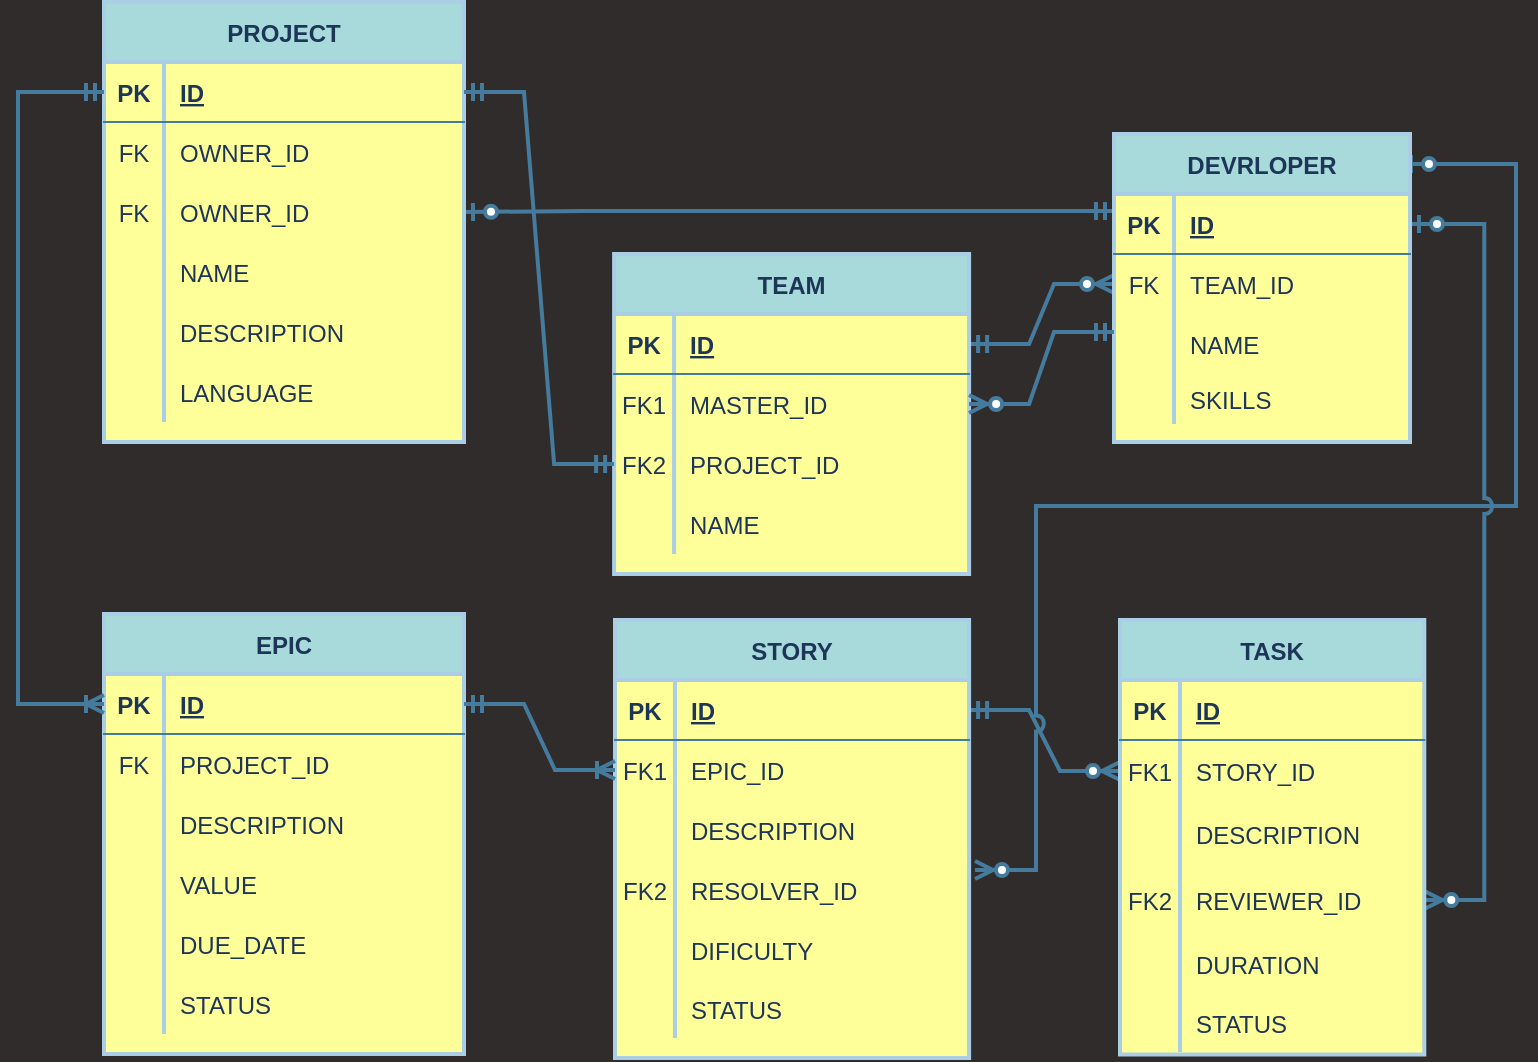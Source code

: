 <mxfile version="21.2.1" type="device">
  <diagram id="R2lEEEUBdFMjLlhIrx00" name="Page-1">
    <mxGraphModel dx="668" dy="515" grid="1" gridSize="10" guides="1" tooltips="1" connect="1" arrows="1" fold="1" page="1" pageScale="1" pageWidth="850" pageHeight="600" background="#302c2c" math="0" shadow="0" extFonts="Permanent Marker^https://fonts.googleapis.com/css?family=Permanent+Marker">
      <root>
        <object label="" TYPE="INT" id="0">
          <mxCell />
        </object>
        <mxCell id="1" parent="0" />
        <mxCell id="FQJ8MNaaskxs6qzRmeDJ-99" value="" style="edgeStyle=elbowEdgeStyle;fontSize=12;html=1;endArrow=ERzeroToOne;startArrow=ERmandOne;exitX=0;exitY=0.25;exitDx=0;exitDy=0;entryX=1;entryY=0.5;entryDx=0;entryDy=0;strokeWidth=2;strokeColor=#457B9D;labelBackgroundColor=#F1FAEE;fontColor=#1D3557;rounded=0;" parent="1" source="C-vyLk0tnHw3VtMMgP7b-2" target="FQJ8MNaaskxs6qzRmeDJ-5" edge="1">
          <mxGeometry width="100" height="100" relative="1" as="geometry">
            <mxPoint x="353" y="319" as="sourcePoint" />
            <mxPoint x="453" y="219" as="targetPoint" />
            <Array as="points">
              <mxPoint x="331" y="129" />
              <mxPoint x="332" y="137" />
              <mxPoint x="319" y="129" />
            </Array>
          </mxGeometry>
        </mxCell>
        <mxCell id="FQJ8MNaaskxs6qzRmeDJ-80" value="" style="edgeStyle=entityRelationEdgeStyle;fontSize=12;html=1;endArrow=ERzeroToMany;startArrow=ERmandOne;entryX=0;entryY=0.5;entryDx=0;entryDy=0;startFill=0;endFill=1;jumpStyle=arc;exitX=1;exitY=0.5;exitDx=0;exitDy=0;strokeWidth=2;strokeColor=#457B9D;labelBackgroundColor=#F1FAEE;fontColor=#1D3557;rounded=0;" parent="1" source="FQJ8MNaaskxs6qzRmeDJ-51" target="FQJ8MNaaskxs6qzRmeDJ-75" edge="1">
          <mxGeometry width="100" height="100" relative="1" as="geometry">
            <mxPoint x="563" y="453" as="sourcePoint" />
            <mxPoint x="471" y="419" as="targetPoint" />
          </mxGeometry>
        </mxCell>
        <mxCell id="FQJ8MNaaskxs6qzRmeDJ-96" value="" style="edgeStyle=orthogonalEdgeStyle;fontSize=12;html=1;endArrow=ERzeroToMany;startArrow=ERzeroToOne;entryX=1;entryY=0.5;entryDx=0;entryDy=0;exitX=1;exitY=0.5;exitDx=0;exitDy=0;jumpStyle=arc;jumpSize=6;startFill=1;strokeWidth=2;strokeColor=#457B9D;labelBackgroundColor=#F1FAEE;fontColor=#1D3557;rounded=0;" parent="1" edge="1">
          <mxGeometry width="100" height="100" relative="1" as="geometry">
            <mxPoint x="739" y="125" as="sourcePoint" />
            <mxPoint x="525.5" y="478" as="targetPoint" />
            <Array as="points">
              <mxPoint x="796" y="125" />
              <mxPoint x="796" y="296" />
              <mxPoint x="556" y="296" />
              <mxPoint x="556" y="478" />
            </Array>
          </mxGeometry>
        </mxCell>
        <mxCell id="C-vyLk0tnHw3VtMMgP7b-1" value="" style="edgeStyle=entityRelationEdgeStyle;endArrow=ERzeroToMany;startArrow=ERmandOne;endFill=1;startFill=0;strokeWidth=2;strokeColor=#457B9D;labelBackgroundColor=#F1FAEE;fontColor=#1D3557;rounded=0;" parent="1" source="C-vyLk0tnHw3VtMMgP7b-24" target="C-vyLk0tnHw3VtMMgP7b-6" edge="1">
          <mxGeometry width="100" height="100" relative="1" as="geometry">
            <mxPoint x="338" y="758" as="sourcePoint" />
            <mxPoint x="438" y="658" as="targetPoint" />
          </mxGeometry>
        </mxCell>
        <mxCell id="C-vyLk0tnHw3VtMMgP7b-12" value="" style="edgeStyle=entityRelationEdgeStyle;endArrow=ERzeroToMany;startArrow=ERzeroToOne;endFill=1;startFill=1;jumpStyle=arc;strokeWidth=2;strokeColor=#457B9D;labelBackgroundColor=#F1FAEE;fontColor=#1D3557;rounded=0;" parent="1" source="C-vyLk0tnHw3VtMMgP7b-3" target="FQJ8MNaaskxs6qzRmeDJ-24" edge="1">
          <mxGeometry width="100" height="100" relative="1" as="geometry">
            <mxPoint x="398" y="218" as="sourcePoint" />
            <mxPoint x="683.15" y="442" as="targetPoint" />
          </mxGeometry>
        </mxCell>
        <mxCell id="C-vyLk0tnHw3VtMMgP7b-2" value="DEVRLOPER" style="shape=table;startSize=30;container=1;collapsible=1;childLayout=tableLayout;fixedRows=1;rowLines=0;fontStyle=1;align=center;resizeLast=1;labelBackgroundColor=none;strokeWidth=2;rounded=0;fillColor=#A8DADC;strokeColor=#a9cee5;fontColor=#1D3557;fillStyle=solid;swimlaneFillColor=#FFFF99;" parent="1" vertex="1">
          <mxGeometry x="595" y="110" width="148" height="154" as="geometry" />
        </mxCell>
        <mxCell id="C-vyLk0tnHw3VtMMgP7b-3" value="" style="shape=partialRectangle;collapsible=0;dropTarget=0;pointerEvents=0;fillColor=none;points=[[0,0.5],[1,0.5]];portConstraint=eastwest;top=0;left=0;right=0;bottom=1;strokeColor=#457B9D;fontColor=#1D3557;rounded=0;" parent="C-vyLk0tnHw3VtMMgP7b-2" vertex="1">
          <mxGeometry y="30" width="148" height="30" as="geometry" />
        </mxCell>
        <mxCell id="C-vyLk0tnHw3VtMMgP7b-4" value="PK" style="shape=partialRectangle;overflow=hidden;connectable=0;fillColor=none;top=0;left=0;bottom=0;right=0;fontStyle=1;strokeColor=#457B9D;fontColor=#1D3557;rounded=0;" parent="C-vyLk0tnHw3VtMMgP7b-3" vertex="1">
          <mxGeometry width="30" height="30" as="geometry">
            <mxRectangle width="30" height="30" as="alternateBounds" />
          </mxGeometry>
        </mxCell>
        <mxCell id="C-vyLk0tnHw3VtMMgP7b-5" value="ID" style="shape=partialRectangle;overflow=hidden;connectable=0;fillColor=none;top=0;left=0;bottom=0;right=0;align=left;spacingLeft=6;fontStyle=5;strokeColor=#457B9D;fontColor=#1D3557;rounded=0;" parent="C-vyLk0tnHw3VtMMgP7b-3" vertex="1">
          <mxGeometry x="30" width="118" height="30" as="geometry">
            <mxRectangle width="118" height="30" as="alternateBounds" />
          </mxGeometry>
        </mxCell>
        <mxCell id="C-vyLk0tnHw3VtMMgP7b-6" value="" style="shape=partialRectangle;collapsible=0;dropTarget=0;pointerEvents=0;fillColor=none;points=[[0,0.5],[1,0.5]];portConstraint=eastwest;top=0;left=0;right=0;bottom=0;strokeColor=#457B9D;fontColor=#1D3557;rounded=0;" parent="C-vyLk0tnHw3VtMMgP7b-2" vertex="1">
          <mxGeometry y="60" width="148" height="30" as="geometry" />
        </mxCell>
        <mxCell id="C-vyLk0tnHw3VtMMgP7b-7" value="FK" style="shape=partialRectangle;overflow=hidden;connectable=0;fillColor=none;top=0;left=0;bottom=0;right=0;strokeColor=#457B9D;fontColor=#1D3557;rounded=0;" parent="C-vyLk0tnHw3VtMMgP7b-6" vertex="1">
          <mxGeometry width="30" height="30" as="geometry">
            <mxRectangle width="30" height="30" as="alternateBounds" />
          </mxGeometry>
        </mxCell>
        <mxCell id="C-vyLk0tnHw3VtMMgP7b-8" value="TEAM_ID" style="shape=partialRectangle;overflow=hidden;connectable=0;fillColor=none;top=0;left=0;bottom=0;right=0;align=left;spacingLeft=6;strokeColor=#457B9D;fontColor=#1D3557;rounded=0;" parent="C-vyLk0tnHw3VtMMgP7b-6" vertex="1">
          <mxGeometry x="30" width="118" height="30" as="geometry">
            <mxRectangle width="118" height="30" as="alternateBounds" />
          </mxGeometry>
        </mxCell>
        <mxCell id="C-vyLk0tnHw3VtMMgP7b-9" value="" style="shape=partialRectangle;collapsible=0;dropTarget=0;pointerEvents=0;fillColor=none;points=[[0,0.5],[1,0.5]];portConstraint=eastwest;top=0;left=0;right=0;bottom=0;strokeColor=#457B9D;fontColor=#1D3557;rounded=0;" parent="C-vyLk0tnHw3VtMMgP7b-2" vertex="1">
          <mxGeometry y="90" width="148" height="30" as="geometry" />
        </mxCell>
        <mxCell id="C-vyLk0tnHw3VtMMgP7b-10" value="" style="shape=partialRectangle;overflow=hidden;connectable=0;fillColor=none;top=0;left=0;bottom=0;right=0;strokeColor=#457B9D;fontColor=#1D3557;rounded=0;" parent="C-vyLk0tnHw3VtMMgP7b-9" vertex="1">
          <mxGeometry width="30" height="30" as="geometry">
            <mxRectangle width="30" height="30" as="alternateBounds" />
          </mxGeometry>
        </mxCell>
        <mxCell id="C-vyLk0tnHw3VtMMgP7b-11" value="NAME" style="shape=partialRectangle;overflow=hidden;connectable=0;fillColor=none;top=0;left=0;bottom=0;right=0;align=left;spacingLeft=6;strokeColor=#457B9D;fontColor=#1D3557;rounded=0;" parent="C-vyLk0tnHw3VtMMgP7b-9" vertex="1">
          <mxGeometry x="30" width="118" height="30" as="geometry">
            <mxRectangle width="118" height="30" as="alternateBounds" />
          </mxGeometry>
        </mxCell>
        <mxCell id="FQJ8MNaaskxs6qzRmeDJ-17" value="" style="shape=partialRectangle;collapsible=0;dropTarget=0;pointerEvents=0;fillColor=none;points=[[0,0.5],[1,0.5]];portConstraint=eastwest;top=0;left=0;right=0;bottom=0;strokeColor=#457B9D;fontColor=#1D3557;rounded=0;" parent="C-vyLk0tnHw3VtMMgP7b-2" vertex="1">
          <mxGeometry y="120" width="148" height="25" as="geometry" />
        </mxCell>
        <mxCell id="FQJ8MNaaskxs6qzRmeDJ-18" value="" style="shape=partialRectangle;overflow=hidden;connectable=0;fillColor=none;top=0;left=0;bottom=0;right=0;strokeColor=#457B9D;fontColor=#1D3557;rounded=0;" parent="FQJ8MNaaskxs6qzRmeDJ-17" vertex="1">
          <mxGeometry width="30" height="25" as="geometry">
            <mxRectangle width="30" height="25" as="alternateBounds" />
          </mxGeometry>
        </mxCell>
        <mxCell id="FQJ8MNaaskxs6qzRmeDJ-19" value="SKILLS" style="shape=partialRectangle;overflow=hidden;connectable=0;fillColor=none;top=0;left=0;bottom=0;right=0;align=left;spacingLeft=6;strokeColor=#457B9D;fontColor=#1D3557;rounded=0;" parent="FQJ8MNaaskxs6qzRmeDJ-17" vertex="1">
          <mxGeometry x="30" width="118" height="25" as="geometry">
            <mxRectangle width="118" height="25" as="alternateBounds" />
          </mxGeometry>
        </mxCell>
        <mxCell id="C-vyLk0tnHw3VtMMgP7b-13" value="TASK" style="shape=table;startSize=30;container=1;collapsible=1;childLayout=tableLayout;fixedRows=1;rowLines=0;fontStyle=1;align=center;resizeLast=1;strokeWidth=2;fillColor=#A8DADC;strokeColor=#a9cee5;fontColor=#1D3557;rounded=0;fillStyle=solid;swimlaneFillColor=#FFFF99;" parent="1" vertex="1">
          <mxGeometry x="598" y="353" width="152.15" height="217.3" as="geometry">
            <mxRectangle x="470" y="300" width="60" height="20" as="alternateBounds" />
          </mxGeometry>
        </mxCell>
        <mxCell id="C-vyLk0tnHw3VtMMgP7b-14" value="" style="shape=partialRectangle;collapsible=0;dropTarget=0;pointerEvents=0;fillColor=none;points=[[0,0.5],[1,0.5]];portConstraint=eastwest;top=0;left=0;right=0;bottom=1;strokeColor=#457B9D;fontColor=#1D3557;rounded=0;" parent="C-vyLk0tnHw3VtMMgP7b-13" vertex="1">
          <mxGeometry y="30" width="152.15" height="30" as="geometry" />
        </mxCell>
        <mxCell id="C-vyLk0tnHw3VtMMgP7b-15" value="PK" style="shape=partialRectangle;overflow=hidden;connectable=0;fillColor=none;top=0;left=0;bottom=0;right=0;fontStyle=1;strokeColor=#457B9D;fontColor=#1D3557;rounded=0;" parent="C-vyLk0tnHw3VtMMgP7b-14" vertex="1">
          <mxGeometry width="30" height="30" as="geometry">
            <mxRectangle width="30" height="30" as="alternateBounds" />
          </mxGeometry>
        </mxCell>
        <mxCell id="C-vyLk0tnHw3VtMMgP7b-16" value="ID" style="shape=partialRectangle;overflow=hidden;connectable=0;fillColor=none;top=0;left=0;bottom=0;right=0;align=left;spacingLeft=6;fontStyle=5;strokeColor=#457B9D;fontColor=#1D3557;rounded=0;" parent="C-vyLk0tnHw3VtMMgP7b-14" vertex="1">
          <mxGeometry x="30" width="122.15" height="30" as="geometry">
            <mxRectangle width="122.15" height="30" as="alternateBounds" />
          </mxGeometry>
        </mxCell>
        <mxCell id="FQJ8MNaaskxs6qzRmeDJ-75" value="" style="shape=partialRectangle;collapsible=0;dropTarget=0;pointerEvents=0;fillColor=none;points=[[0,0.5],[1,0.5]];portConstraint=eastwest;top=0;left=0;right=0;bottom=0;strokeColor=#457B9D;fontColor=#1D3557;rounded=0;" parent="C-vyLk0tnHw3VtMMgP7b-13" vertex="1">
          <mxGeometry y="60" width="152.15" height="31" as="geometry" />
        </mxCell>
        <mxCell id="FQJ8MNaaskxs6qzRmeDJ-76" value="FK1" style="shape=partialRectangle;overflow=hidden;connectable=0;fillColor=none;top=0;left=0;bottom=0;right=0;strokeColor=#457B9D;fontColor=#1D3557;rounded=0;" parent="FQJ8MNaaskxs6qzRmeDJ-75" vertex="1">
          <mxGeometry width="30" height="31" as="geometry">
            <mxRectangle width="30" height="31" as="alternateBounds" />
          </mxGeometry>
        </mxCell>
        <mxCell id="FQJ8MNaaskxs6qzRmeDJ-77" value="STORY_ID" style="shape=partialRectangle;overflow=hidden;connectable=0;fillColor=none;top=0;left=0;bottom=0;right=0;align=left;spacingLeft=6;strokeColor=#457B9D;fontColor=#1D3557;rounded=0;" parent="FQJ8MNaaskxs6qzRmeDJ-75" vertex="1">
          <mxGeometry x="30" width="122.15" height="31" as="geometry">
            <mxRectangle width="122.15" height="31" as="alternateBounds" />
          </mxGeometry>
        </mxCell>
        <mxCell id="C-vyLk0tnHw3VtMMgP7b-20" value="" style="shape=partialRectangle;collapsible=0;dropTarget=0;pointerEvents=0;fillColor=none;points=[[0,0.5],[1,0.5]];portConstraint=eastwest;top=0;left=0;right=0;bottom=0;strokeColor=#457B9D;fontColor=#1D3557;rounded=0;" parent="C-vyLk0tnHw3VtMMgP7b-13" vertex="1">
          <mxGeometry y="91" width="152.15" height="32" as="geometry" />
        </mxCell>
        <mxCell id="C-vyLk0tnHw3VtMMgP7b-21" value="" style="shape=partialRectangle;overflow=hidden;connectable=0;fillColor=none;top=0;left=0;bottom=0;right=0;strokeColor=#457B9D;fontColor=#1D3557;rounded=0;" parent="C-vyLk0tnHw3VtMMgP7b-20" vertex="1">
          <mxGeometry width="30" height="32" as="geometry">
            <mxRectangle width="30" height="32" as="alternateBounds" />
          </mxGeometry>
        </mxCell>
        <mxCell id="C-vyLk0tnHw3VtMMgP7b-22" value="DESCRIPTION" style="shape=partialRectangle;overflow=hidden;connectable=0;fillColor=none;top=0;left=0;bottom=0;right=0;align=left;spacingLeft=6;strokeColor=#457B9D;fontColor=#1D3557;rounded=0;" parent="C-vyLk0tnHw3VtMMgP7b-20" vertex="1">
          <mxGeometry x="30" width="122.15" height="32" as="geometry">
            <mxRectangle width="122.15" height="32" as="alternateBounds" />
          </mxGeometry>
        </mxCell>
        <mxCell id="FQJ8MNaaskxs6qzRmeDJ-24" value="" style="shape=partialRectangle;collapsible=0;dropTarget=0;pointerEvents=0;fillColor=none;points=[[0,0.5],[1,0.5]];portConstraint=eastwest;top=0;left=0;right=0;bottom=0;strokeColor=#457B9D;fontColor=#1D3557;rounded=0;" parent="C-vyLk0tnHw3VtMMgP7b-13" vertex="1">
          <mxGeometry y="123" width="152.15" height="34" as="geometry" />
        </mxCell>
        <mxCell id="FQJ8MNaaskxs6qzRmeDJ-25" value="FK2" style="shape=partialRectangle;overflow=hidden;connectable=0;fillColor=none;top=0;left=0;bottom=0;right=0;strokeColor=#457B9D;fontColor=#1D3557;rounded=0;" parent="FQJ8MNaaskxs6qzRmeDJ-24" vertex="1">
          <mxGeometry width="30" height="34" as="geometry">
            <mxRectangle width="30" height="34" as="alternateBounds" />
          </mxGeometry>
        </mxCell>
        <mxCell id="FQJ8MNaaskxs6qzRmeDJ-26" value="REVIEWER_ID" style="shape=partialRectangle;overflow=hidden;connectable=0;fillColor=none;top=0;left=0;bottom=0;right=0;align=left;spacingLeft=6;strokeColor=#457B9D;fontColor=#1D3557;rounded=0;" parent="FQJ8MNaaskxs6qzRmeDJ-24" vertex="1">
          <mxGeometry x="30" width="122.15" height="34" as="geometry">
            <mxRectangle width="122.15" height="34" as="alternateBounds" />
          </mxGeometry>
        </mxCell>
        <mxCell id="FQJ8MNaaskxs6qzRmeDJ-27" value="" style="shape=partialRectangle;collapsible=0;dropTarget=0;pointerEvents=0;fillColor=none;points=[[0,0.5],[1,0.5]];portConstraint=eastwest;top=0;left=0;right=0;bottom=0;strokeColor=#457B9D;fontColor=#1D3557;rounded=0;" parent="C-vyLk0tnHw3VtMMgP7b-13" vertex="1">
          <mxGeometry y="157" width="152.15" height="30" as="geometry" />
        </mxCell>
        <mxCell id="FQJ8MNaaskxs6qzRmeDJ-28" value="" style="shape=partialRectangle;overflow=hidden;connectable=0;fillColor=none;top=0;left=0;bottom=0;right=0;strokeColor=#457B9D;fontColor=#1D3557;rounded=0;" parent="FQJ8MNaaskxs6qzRmeDJ-27" vertex="1">
          <mxGeometry width="30" height="30" as="geometry">
            <mxRectangle width="30" height="30" as="alternateBounds" />
          </mxGeometry>
        </mxCell>
        <mxCell id="FQJ8MNaaskxs6qzRmeDJ-29" value="DURATION" style="shape=partialRectangle;overflow=hidden;connectable=0;fillColor=none;top=0;left=0;bottom=0;right=0;align=left;spacingLeft=6;strokeColor=#457B9D;fontColor=#1D3557;rounded=0;" parent="FQJ8MNaaskxs6qzRmeDJ-27" vertex="1">
          <mxGeometry x="30" width="122.15" height="30" as="geometry">
            <mxRectangle width="122.15" height="30" as="alternateBounds" />
          </mxGeometry>
        </mxCell>
        <mxCell id="FQJ8MNaaskxs6qzRmeDJ-30" value="" style="shape=partialRectangle;collapsible=0;dropTarget=0;pointerEvents=0;fillColor=none;points=[[0,0.5],[1,0.5]];portConstraint=eastwest;top=0;left=0;right=0;bottom=0;strokeColor=#457B9D;fontColor=#1D3557;rounded=0;" parent="C-vyLk0tnHw3VtMMgP7b-13" vertex="1">
          <mxGeometry y="187" width="152.15" height="29" as="geometry" />
        </mxCell>
        <mxCell id="FQJ8MNaaskxs6qzRmeDJ-31" value="" style="shape=partialRectangle;overflow=hidden;connectable=0;fillColor=none;top=0;left=0;bottom=0;right=0;strokeColor=#457B9D;fontColor=#1D3557;rounded=0;" parent="FQJ8MNaaskxs6qzRmeDJ-30" vertex="1">
          <mxGeometry width="30" height="29" as="geometry">
            <mxRectangle width="30" height="29" as="alternateBounds" />
          </mxGeometry>
        </mxCell>
        <mxCell id="FQJ8MNaaskxs6qzRmeDJ-32" value="STATUS" style="shape=partialRectangle;overflow=hidden;connectable=0;fillColor=none;top=0;left=0;bottom=0;right=0;align=left;spacingLeft=6;strokeColor=#457B9D;fontColor=#1D3557;rounded=0;" parent="FQJ8MNaaskxs6qzRmeDJ-30" vertex="1">
          <mxGeometry x="30" width="122.15" height="29" as="geometry">
            <mxRectangle width="122.15" height="29" as="alternateBounds" />
          </mxGeometry>
        </mxCell>
        <mxCell id="C-vyLk0tnHw3VtMMgP7b-23" value="TEAM" style="shape=table;startSize=30;container=1;collapsible=1;childLayout=tableLayout;fixedRows=1;rowLines=0;fontStyle=1;align=center;resizeLast=1;strokeWidth=2;fillColor=#A8DADC;strokeColor=#a9cee5;fontColor=#1D3557;rounded=0;fillStyle=solid;swimlaneFillColor=#FFFF99;" parent="1" vertex="1">
          <mxGeometry x="345.05" y="170" width="177.5" height="160" as="geometry" />
        </mxCell>
        <mxCell id="C-vyLk0tnHw3VtMMgP7b-24" value="" style="shape=partialRectangle;collapsible=0;dropTarget=0;pointerEvents=0;fillColor=none;points=[[0,0.5],[1,0.5]];portConstraint=eastwest;top=0;left=0;right=0;bottom=1;strokeColor=#457B9D;fontColor=#1D3557;rounded=0;" parent="C-vyLk0tnHw3VtMMgP7b-23" vertex="1">
          <mxGeometry y="30" width="177.5" height="30" as="geometry" />
        </mxCell>
        <mxCell id="C-vyLk0tnHw3VtMMgP7b-25" value="PK" style="shape=partialRectangle;overflow=hidden;connectable=0;fillColor=none;top=0;left=0;bottom=0;right=0;fontStyle=1;strokeColor=#457B9D;fontColor=#1D3557;rounded=0;" parent="C-vyLk0tnHw3VtMMgP7b-24" vertex="1">
          <mxGeometry width="30" height="30" as="geometry">
            <mxRectangle width="30" height="30" as="alternateBounds" />
          </mxGeometry>
        </mxCell>
        <mxCell id="C-vyLk0tnHw3VtMMgP7b-26" value="ID" style="shape=partialRectangle;overflow=hidden;connectable=0;fillColor=none;top=0;left=0;bottom=0;right=0;align=left;spacingLeft=6;fontStyle=5;strokeColor=#457B9D;fontColor=#1D3557;rounded=0;" parent="C-vyLk0tnHw3VtMMgP7b-24" vertex="1">
          <mxGeometry x="30" width="147.5" height="30" as="geometry">
            <mxRectangle width="147.5" height="30" as="alternateBounds" />
          </mxGeometry>
        </mxCell>
        <mxCell id="C-vyLk0tnHw3VtMMgP7b-27" value="" style="shape=partialRectangle;collapsible=0;dropTarget=0;pointerEvents=0;fillColor=none;points=[[0,0.5],[1,0.5]];portConstraint=eastwest;top=0;left=0;right=0;bottom=0;strokeColor=#457B9D;fontColor=#1D3557;rounded=0;" parent="C-vyLk0tnHw3VtMMgP7b-23" vertex="1">
          <mxGeometry y="60" width="177.5" height="30" as="geometry" />
        </mxCell>
        <mxCell id="C-vyLk0tnHw3VtMMgP7b-28" value="FK1" style="shape=partialRectangle;overflow=hidden;connectable=0;fillColor=none;top=0;left=0;bottom=0;right=0;strokeColor=#457B9D;fontColor=#1D3557;rounded=0;" parent="C-vyLk0tnHw3VtMMgP7b-27" vertex="1">
          <mxGeometry width="30" height="30" as="geometry">
            <mxRectangle width="30" height="30" as="alternateBounds" />
          </mxGeometry>
        </mxCell>
        <mxCell id="C-vyLk0tnHw3VtMMgP7b-29" value="MASTER_ID" style="shape=partialRectangle;overflow=hidden;connectable=0;fillColor=none;top=0;left=0;bottom=0;right=0;align=left;spacingLeft=6;strokeColor=#457B9D;fontColor=#1D3557;rounded=0;" parent="C-vyLk0tnHw3VtMMgP7b-27" vertex="1">
          <mxGeometry x="30" width="147.5" height="30" as="geometry">
            <mxRectangle width="147.5" height="30" as="alternateBounds" />
          </mxGeometry>
        </mxCell>
        <mxCell id="FQJ8MNaaskxs6qzRmeDJ-89" value="" style="shape=partialRectangle;collapsible=0;dropTarget=0;pointerEvents=0;fillColor=none;points=[[0,0.5],[1,0.5]];portConstraint=eastwest;top=0;left=0;right=0;bottom=0;strokeColor=#457B9D;fontColor=#1D3557;rounded=0;" parent="C-vyLk0tnHw3VtMMgP7b-23" vertex="1">
          <mxGeometry y="90" width="177.5" height="30" as="geometry" />
        </mxCell>
        <mxCell id="FQJ8MNaaskxs6qzRmeDJ-90" value="FK2" style="shape=partialRectangle;overflow=hidden;connectable=0;fillColor=none;top=0;left=0;bottom=0;right=0;strokeColor=#457B9D;fontColor=#1D3557;rounded=0;" parent="FQJ8MNaaskxs6qzRmeDJ-89" vertex="1">
          <mxGeometry width="30" height="30" as="geometry">
            <mxRectangle width="30" height="30" as="alternateBounds" />
          </mxGeometry>
        </mxCell>
        <mxCell id="FQJ8MNaaskxs6qzRmeDJ-91" value="PROJECT_ID" style="shape=partialRectangle;overflow=hidden;connectable=0;fillColor=none;top=0;left=0;bottom=0;right=0;align=left;spacingLeft=6;strokeColor=#457B9D;fontColor=#1D3557;rounded=0;" parent="FQJ8MNaaskxs6qzRmeDJ-89" vertex="1">
          <mxGeometry x="30" width="147.5" height="30" as="geometry">
            <mxRectangle width="147.5" height="30" as="alternateBounds" />
          </mxGeometry>
        </mxCell>
        <mxCell id="FQJ8MNaaskxs6qzRmeDJ-92" value="" style="shape=partialRectangle;collapsible=0;dropTarget=0;pointerEvents=0;fillColor=none;points=[[0,0.5],[1,0.5]];portConstraint=eastwest;top=0;left=0;right=0;bottom=0;strokeColor=#457B9D;fontColor=#1D3557;rounded=0;" parent="C-vyLk0tnHw3VtMMgP7b-23" vertex="1">
          <mxGeometry y="120" width="177.5" height="30" as="geometry" />
        </mxCell>
        <mxCell id="FQJ8MNaaskxs6qzRmeDJ-93" value="" style="shape=partialRectangle;overflow=hidden;connectable=0;fillColor=none;top=0;left=0;bottom=0;right=0;strokeColor=#457B9D;fontColor=#1D3557;rounded=0;" parent="FQJ8MNaaskxs6qzRmeDJ-92" vertex="1">
          <mxGeometry width="30" height="30" as="geometry">
            <mxRectangle width="30" height="30" as="alternateBounds" />
          </mxGeometry>
        </mxCell>
        <mxCell id="FQJ8MNaaskxs6qzRmeDJ-94" value="NAME" style="shape=partialRectangle;overflow=hidden;connectable=0;fillColor=none;top=0;left=0;bottom=0;right=0;align=left;spacingLeft=6;strokeColor=#457B9D;fontColor=#1D3557;rounded=0;" parent="FQJ8MNaaskxs6qzRmeDJ-92" vertex="1">
          <mxGeometry x="30" width="147.5" height="30" as="geometry">
            <mxRectangle width="147.5" height="30" as="alternateBounds" />
          </mxGeometry>
        </mxCell>
        <mxCell id="FQJ8MNaaskxs6qzRmeDJ-1" value="PROJECT" style="shape=table;startSize=30;container=1;collapsible=1;childLayout=tableLayout;fixedRows=1;rowLines=0;fontStyle=1;align=center;resizeLast=1;strokeWidth=2;fillColor=#A8DADC;strokeColor=#a9cee5;fontColor=#1D3557;rounded=0;fillStyle=solid;swimlaneFillColor=#FFFF99;" parent="1" vertex="1">
          <mxGeometry x="90" y="44" width="180" height="220" as="geometry" />
        </mxCell>
        <mxCell id="FQJ8MNaaskxs6qzRmeDJ-2" value="" style="shape=partialRectangle;collapsible=0;dropTarget=0;pointerEvents=0;fillColor=none;top=0;left=0;bottom=1;right=0;points=[[0,0.5],[1,0.5]];portConstraint=eastwest;strokeColor=#457B9D;fontColor=#1D3557;rounded=0;" parent="FQJ8MNaaskxs6qzRmeDJ-1" vertex="1">
          <mxGeometry y="30" width="180" height="30" as="geometry" />
        </mxCell>
        <mxCell id="FQJ8MNaaskxs6qzRmeDJ-3" value="PK" style="shape=partialRectangle;connectable=0;fillColor=none;top=0;left=0;bottom=0;right=0;fontStyle=1;overflow=hidden;strokeColor=#457B9D;fontColor=#1D3557;rounded=0;" parent="FQJ8MNaaskxs6qzRmeDJ-2" vertex="1">
          <mxGeometry width="30" height="30" as="geometry">
            <mxRectangle width="30" height="30" as="alternateBounds" />
          </mxGeometry>
        </mxCell>
        <mxCell id="FQJ8MNaaskxs6qzRmeDJ-4" value="ID" style="shape=partialRectangle;connectable=0;fillColor=none;top=0;left=0;bottom=0;right=0;align=left;spacingLeft=6;fontStyle=5;overflow=hidden;strokeColor=#457B9D;fontColor=#1D3557;rounded=0;" parent="FQJ8MNaaskxs6qzRmeDJ-2" vertex="1">
          <mxGeometry x="30" width="150" height="30" as="geometry">
            <mxRectangle width="150" height="30" as="alternateBounds" />
          </mxGeometry>
        </mxCell>
        <mxCell id="FQJ8MNaaskxs6qzRmeDJ-100" value="" style="shape=partialRectangle;collapsible=0;dropTarget=0;pointerEvents=0;fillColor=none;top=0;left=0;bottom=0;right=0;points=[[0,0.5],[1,0.5]];portConstraint=eastwest;strokeColor=#457B9D;fontColor=#1D3557;rounded=0;" parent="FQJ8MNaaskxs6qzRmeDJ-1" vertex="1">
          <mxGeometry y="60" width="180" height="30" as="geometry" />
        </mxCell>
        <mxCell id="FQJ8MNaaskxs6qzRmeDJ-101" value="FK" style="shape=partialRectangle;connectable=0;fillColor=none;top=0;left=0;bottom=0;right=0;editable=1;overflow=hidden;strokeColor=#457B9D;fontColor=#1D3557;rounded=0;" parent="FQJ8MNaaskxs6qzRmeDJ-100" vertex="1">
          <mxGeometry width="30" height="30" as="geometry">
            <mxRectangle width="30" height="30" as="alternateBounds" />
          </mxGeometry>
        </mxCell>
        <mxCell id="FQJ8MNaaskxs6qzRmeDJ-102" value="OWNER_ID" style="shape=partialRectangle;connectable=0;fillColor=none;top=0;left=0;bottom=0;right=0;align=left;spacingLeft=6;overflow=hidden;strokeColor=#457B9D;fontColor=#1D3557;rounded=0;" parent="FQJ8MNaaskxs6qzRmeDJ-100" vertex="1">
          <mxGeometry x="30" width="150" height="30" as="geometry">
            <mxRectangle width="150" height="30" as="alternateBounds" />
          </mxGeometry>
        </mxCell>
        <mxCell id="FQJ8MNaaskxs6qzRmeDJ-5" value="" style="shape=partialRectangle;collapsible=0;dropTarget=0;pointerEvents=0;fillColor=none;top=0;left=0;bottom=0;right=0;points=[[0,0.5],[1,0.5]];portConstraint=eastwest;strokeColor=#457B9D;fontColor=#1D3557;rounded=0;" parent="FQJ8MNaaskxs6qzRmeDJ-1" vertex="1">
          <mxGeometry y="90" width="180" height="30" as="geometry" />
        </mxCell>
        <mxCell id="FQJ8MNaaskxs6qzRmeDJ-6" value="FK" style="shape=partialRectangle;connectable=0;fillColor=none;top=0;left=0;bottom=0;right=0;editable=1;overflow=hidden;strokeColor=#457B9D;fontColor=#1D3557;rounded=0;" parent="FQJ8MNaaskxs6qzRmeDJ-5" vertex="1">
          <mxGeometry width="30" height="30" as="geometry">
            <mxRectangle width="30" height="30" as="alternateBounds" />
          </mxGeometry>
        </mxCell>
        <mxCell id="FQJ8MNaaskxs6qzRmeDJ-7" value="OWNER_ID" style="shape=partialRectangle;connectable=0;fillColor=none;top=0;left=0;bottom=0;right=0;align=left;spacingLeft=6;overflow=hidden;strokeColor=#457B9D;fontColor=#1D3557;rounded=0;" parent="FQJ8MNaaskxs6qzRmeDJ-5" vertex="1">
          <mxGeometry x="30" width="150" height="30" as="geometry">
            <mxRectangle width="150" height="30" as="alternateBounds" />
          </mxGeometry>
        </mxCell>
        <mxCell id="FQJ8MNaaskxs6qzRmeDJ-8" value="" style="shape=partialRectangle;collapsible=0;dropTarget=0;pointerEvents=0;fillColor=none;top=0;left=0;bottom=0;right=0;points=[[0,0.5],[1,0.5]];portConstraint=eastwest;strokeColor=#457B9D;fontColor=#1D3557;rounded=0;" parent="FQJ8MNaaskxs6qzRmeDJ-1" vertex="1">
          <mxGeometry y="120" width="180" height="30" as="geometry" />
        </mxCell>
        <mxCell id="FQJ8MNaaskxs6qzRmeDJ-9" value="" style="shape=partialRectangle;connectable=0;fillColor=none;top=0;left=0;bottom=0;right=0;editable=1;overflow=hidden;strokeColor=#457B9D;fontColor=#1D3557;rounded=0;" parent="FQJ8MNaaskxs6qzRmeDJ-8" vertex="1">
          <mxGeometry width="30" height="30" as="geometry">
            <mxRectangle width="30" height="30" as="alternateBounds" />
          </mxGeometry>
        </mxCell>
        <mxCell id="FQJ8MNaaskxs6qzRmeDJ-10" value="NAME" style="shape=partialRectangle;connectable=0;fillColor=none;top=0;left=0;bottom=0;right=0;align=left;spacingLeft=6;overflow=hidden;strokeColor=#457B9D;fontColor=#1D3557;rounded=0;" parent="FQJ8MNaaskxs6qzRmeDJ-8" vertex="1">
          <mxGeometry x="30" width="150" height="30" as="geometry">
            <mxRectangle width="150" height="30" as="alternateBounds" />
          </mxGeometry>
        </mxCell>
        <mxCell id="FQJ8MNaaskxs6qzRmeDJ-11" value="" style="shape=partialRectangle;collapsible=0;dropTarget=0;pointerEvents=0;fillColor=none;top=0;left=0;bottom=0;right=0;points=[[0,0.5],[1,0.5]];portConstraint=eastwest;strokeColor=#457B9D;fontColor=#1D3557;rounded=0;" parent="FQJ8MNaaskxs6qzRmeDJ-1" vertex="1">
          <mxGeometry y="150" width="180" height="30" as="geometry" />
        </mxCell>
        <mxCell id="FQJ8MNaaskxs6qzRmeDJ-12" value="" style="shape=partialRectangle;connectable=0;fillColor=none;top=0;left=0;bottom=0;right=0;editable=1;overflow=hidden;strokeColor=#457B9D;fontColor=#1D3557;rounded=0;" parent="FQJ8MNaaskxs6qzRmeDJ-11" vertex="1">
          <mxGeometry width="30" height="30" as="geometry">
            <mxRectangle width="30" height="30" as="alternateBounds" />
          </mxGeometry>
        </mxCell>
        <mxCell id="FQJ8MNaaskxs6qzRmeDJ-13" value="DESCRIPTION" style="shape=partialRectangle;connectable=0;fillColor=none;top=0;left=0;bottom=0;right=0;align=left;spacingLeft=6;overflow=hidden;strokeColor=#457B9D;fontColor=#1D3557;rounded=0;" parent="FQJ8MNaaskxs6qzRmeDJ-11" vertex="1">
          <mxGeometry x="30" width="150" height="30" as="geometry">
            <mxRectangle width="150" height="30" as="alternateBounds" />
          </mxGeometry>
        </mxCell>
        <mxCell id="FQJ8MNaaskxs6qzRmeDJ-34" value="" style="shape=partialRectangle;collapsible=0;dropTarget=0;pointerEvents=0;fillColor=none;top=0;left=0;bottom=0;right=0;points=[[0,0.5],[1,0.5]];portConstraint=eastwest;strokeColor=#457B9D;fontColor=#1D3557;rounded=0;" parent="FQJ8MNaaskxs6qzRmeDJ-1" vertex="1">
          <mxGeometry y="180" width="180" height="30" as="geometry" />
        </mxCell>
        <mxCell id="FQJ8MNaaskxs6qzRmeDJ-35" value="" style="shape=partialRectangle;connectable=0;fillColor=none;top=0;left=0;bottom=0;right=0;editable=1;overflow=hidden;strokeColor=#457B9D;fontColor=#1D3557;rounded=0;" parent="FQJ8MNaaskxs6qzRmeDJ-34" vertex="1">
          <mxGeometry width="30" height="30" as="geometry">
            <mxRectangle width="30" height="30" as="alternateBounds" />
          </mxGeometry>
        </mxCell>
        <mxCell id="FQJ8MNaaskxs6qzRmeDJ-36" value="LANGUAGE" style="shape=partialRectangle;connectable=0;fillColor=none;top=0;left=0;bottom=0;right=0;align=left;spacingLeft=6;overflow=hidden;strokeColor=#457B9D;fontColor=#1D3557;rounded=0;" parent="FQJ8MNaaskxs6qzRmeDJ-34" vertex="1">
          <mxGeometry x="30" width="150" height="30" as="geometry">
            <mxRectangle width="150" height="30" as="alternateBounds" />
          </mxGeometry>
        </mxCell>
        <mxCell id="FQJ8MNaaskxs6qzRmeDJ-33" value="" style="edgeStyle=entityRelationEdgeStyle;fontSize=12;html=1;endArrow=ERzeroToMany;startArrow=ERmandOne;exitX=0;exitY=0.3;exitDx=0;exitDy=0;jumpStyle=gap;jumpSize=20;startFill=0;strokeWidth=2;strokeColor=#457B9D;labelBackgroundColor=#F1FAEE;fontColor=#1D3557;rounded=0;exitPerimeter=0;" parent="1" source="C-vyLk0tnHw3VtMMgP7b-9" target="C-vyLk0tnHw3VtMMgP7b-27" edge="1">
          <mxGeometry width="100" height="100" relative="1" as="geometry">
            <mxPoint x="321" y="447" as="sourcePoint" />
            <mxPoint x="436" y="382" as="targetPoint" />
          </mxGeometry>
        </mxCell>
        <mxCell id="FQJ8MNaaskxs6qzRmeDJ-37" value="EPIC" style="shape=table;startSize=30;container=1;collapsible=1;childLayout=tableLayout;fixedRows=1;rowLines=0;fontStyle=1;align=center;resizeLast=1;rounded=0;labelBackgroundColor=none;strokeWidth=2;fillColor=#A8DADC;strokeColor=#a9cee5;fontColor=#1D3557;fillStyle=solid;swimlaneFillColor=#FFFF99;" parent="1" vertex="1">
          <mxGeometry x="90" y="350" width="180" height="220" as="geometry" />
        </mxCell>
        <mxCell id="FQJ8MNaaskxs6qzRmeDJ-38" value="" style="shape=partialRectangle;collapsible=0;dropTarget=0;pointerEvents=0;fillColor=none;top=0;left=0;bottom=1;right=0;points=[[0,0.5],[1,0.5]];portConstraint=eastwest;strokeColor=#457B9D;fontColor=#1D3557;rounded=0;" parent="FQJ8MNaaskxs6qzRmeDJ-37" vertex="1">
          <mxGeometry y="30" width="180" height="30" as="geometry" />
        </mxCell>
        <mxCell id="FQJ8MNaaskxs6qzRmeDJ-39" value="PK" style="shape=partialRectangle;connectable=0;fillColor=none;top=0;left=0;bottom=0;right=0;fontStyle=1;overflow=hidden;strokeColor=#457B9D;fontColor=#1D3557;rounded=0;" parent="FQJ8MNaaskxs6qzRmeDJ-38" vertex="1">
          <mxGeometry width="30" height="30" as="geometry">
            <mxRectangle width="30" height="30" as="alternateBounds" />
          </mxGeometry>
        </mxCell>
        <mxCell id="FQJ8MNaaskxs6qzRmeDJ-40" value="ID" style="shape=partialRectangle;connectable=0;fillColor=none;top=0;left=0;bottom=0;right=0;align=left;spacingLeft=6;fontStyle=5;overflow=hidden;strokeColor=#457B9D;fontColor=#1D3557;rounded=0;" parent="FQJ8MNaaskxs6qzRmeDJ-38" vertex="1">
          <mxGeometry x="30" width="150" height="30" as="geometry">
            <mxRectangle width="150" height="30" as="alternateBounds" />
          </mxGeometry>
        </mxCell>
        <mxCell id="FQJ8MNaaskxs6qzRmeDJ-41" value="" style="shape=partialRectangle;collapsible=0;dropTarget=0;pointerEvents=0;fillColor=none;top=0;left=0;bottom=0;right=0;points=[[0,0.5],[1,0.5]];portConstraint=eastwest;strokeColor=#457B9D;fontColor=#1D3557;rounded=0;" parent="FQJ8MNaaskxs6qzRmeDJ-37" vertex="1">
          <mxGeometry y="60" width="180" height="30" as="geometry" />
        </mxCell>
        <mxCell id="FQJ8MNaaskxs6qzRmeDJ-42" value="FK" style="shape=partialRectangle;connectable=0;fillColor=none;top=0;left=0;bottom=0;right=0;editable=1;overflow=hidden;strokeColor=#457B9D;fontColor=#1D3557;rounded=0;" parent="FQJ8MNaaskxs6qzRmeDJ-41" vertex="1">
          <mxGeometry width="30" height="30" as="geometry">
            <mxRectangle width="30" height="30" as="alternateBounds" />
          </mxGeometry>
        </mxCell>
        <mxCell id="FQJ8MNaaskxs6qzRmeDJ-43" value="PROJECT_ID" style="shape=partialRectangle;connectable=0;fillColor=none;top=0;left=0;bottom=0;right=0;align=left;spacingLeft=6;overflow=hidden;strokeColor=#457B9D;fontColor=#1D3557;rounded=0;" parent="FQJ8MNaaskxs6qzRmeDJ-41" vertex="1">
          <mxGeometry x="30" width="150" height="30" as="geometry">
            <mxRectangle width="150" height="30" as="alternateBounds" />
          </mxGeometry>
        </mxCell>
        <mxCell id="FQJ8MNaaskxs6qzRmeDJ-44" value="" style="shape=partialRectangle;collapsible=0;dropTarget=0;pointerEvents=0;fillColor=none;top=0;left=0;bottom=0;right=0;points=[[0,0.5],[1,0.5]];portConstraint=eastwest;strokeColor=#457B9D;fontColor=#1D3557;rounded=0;" parent="FQJ8MNaaskxs6qzRmeDJ-37" vertex="1">
          <mxGeometry y="90" width="180" height="30" as="geometry" />
        </mxCell>
        <mxCell id="FQJ8MNaaskxs6qzRmeDJ-45" value="" style="shape=partialRectangle;connectable=0;fillColor=none;top=0;left=0;bottom=0;right=0;editable=1;overflow=hidden;strokeColor=#457B9D;fontColor=#1D3557;rounded=0;" parent="FQJ8MNaaskxs6qzRmeDJ-44" vertex="1">
          <mxGeometry width="30" height="30" as="geometry">
            <mxRectangle width="30" height="30" as="alternateBounds" />
          </mxGeometry>
        </mxCell>
        <mxCell id="FQJ8MNaaskxs6qzRmeDJ-46" value="DESCRIPTION" style="shape=partialRectangle;connectable=0;fillColor=none;top=0;left=0;bottom=0;right=0;align=left;spacingLeft=6;overflow=hidden;strokeColor=#457B9D;fontColor=#1D3557;rounded=0;" parent="FQJ8MNaaskxs6qzRmeDJ-44" vertex="1">
          <mxGeometry x="30" width="150" height="30" as="geometry">
            <mxRectangle width="150" height="30" as="alternateBounds" />
          </mxGeometry>
        </mxCell>
        <mxCell id="FQJ8MNaaskxs6qzRmeDJ-47" value="" style="shape=partialRectangle;collapsible=0;dropTarget=0;pointerEvents=0;fillColor=none;top=0;left=0;bottom=0;right=0;points=[[0,0.5],[1,0.5]];portConstraint=eastwest;strokeColor=#457B9D;fontColor=#1D3557;rounded=0;" parent="FQJ8MNaaskxs6qzRmeDJ-37" vertex="1">
          <mxGeometry y="120" width="180" height="30" as="geometry" />
        </mxCell>
        <mxCell id="FQJ8MNaaskxs6qzRmeDJ-48" value="" style="shape=partialRectangle;connectable=0;fillColor=none;top=0;left=0;bottom=0;right=0;editable=1;overflow=hidden;strokeColor=#457B9D;fontColor=#1D3557;rounded=0;" parent="FQJ8MNaaskxs6qzRmeDJ-47" vertex="1">
          <mxGeometry width="30" height="30" as="geometry">
            <mxRectangle width="30" height="30" as="alternateBounds" />
          </mxGeometry>
        </mxCell>
        <mxCell id="FQJ8MNaaskxs6qzRmeDJ-49" value="VALUE" style="shape=partialRectangle;connectable=0;fillColor=none;top=0;left=0;bottom=0;right=0;align=left;spacingLeft=6;overflow=hidden;strokeColor=#457B9D;fontColor=#1D3557;rounded=0;" parent="FQJ8MNaaskxs6qzRmeDJ-47" vertex="1">
          <mxGeometry x="30" width="150" height="30" as="geometry">
            <mxRectangle width="150" height="30" as="alternateBounds" />
          </mxGeometry>
        </mxCell>
        <mxCell id="FQJ8MNaaskxs6qzRmeDJ-63" value="" style="shape=partialRectangle;collapsible=0;dropTarget=0;pointerEvents=0;fillColor=none;top=0;left=0;bottom=0;right=0;points=[[0,0.5],[1,0.5]];portConstraint=eastwest;strokeColor=#457B9D;fontColor=#1D3557;rounded=0;" parent="FQJ8MNaaskxs6qzRmeDJ-37" vertex="1">
          <mxGeometry y="150" width="180" height="30" as="geometry" />
        </mxCell>
        <mxCell id="FQJ8MNaaskxs6qzRmeDJ-64" value="" style="shape=partialRectangle;connectable=0;fillColor=none;top=0;left=0;bottom=0;right=0;editable=1;overflow=hidden;strokeColor=#457B9D;fontColor=#1D3557;rounded=0;" parent="FQJ8MNaaskxs6qzRmeDJ-63" vertex="1">
          <mxGeometry width="30" height="30" as="geometry">
            <mxRectangle width="30" height="30" as="alternateBounds" />
          </mxGeometry>
        </mxCell>
        <mxCell id="FQJ8MNaaskxs6qzRmeDJ-65" value="DUE_DATE" style="shape=partialRectangle;connectable=0;fillColor=none;top=0;left=0;bottom=0;right=0;align=left;spacingLeft=6;overflow=hidden;strokeColor=#457B9D;fontColor=#1D3557;rounded=0;" parent="FQJ8MNaaskxs6qzRmeDJ-63" vertex="1">
          <mxGeometry x="30" width="150" height="30" as="geometry">
            <mxRectangle width="150" height="30" as="alternateBounds" />
          </mxGeometry>
        </mxCell>
        <mxCell id="FQJ8MNaaskxs6qzRmeDJ-66" value="" style="shape=partialRectangle;collapsible=0;dropTarget=0;pointerEvents=0;fillColor=none;top=0;left=0;bottom=0;right=0;points=[[0,0.5],[1,0.5]];portConstraint=eastwest;strokeColor=#457B9D;fontColor=#1D3557;rounded=0;" parent="FQJ8MNaaskxs6qzRmeDJ-37" vertex="1">
          <mxGeometry y="180" width="180" height="30" as="geometry" />
        </mxCell>
        <mxCell id="FQJ8MNaaskxs6qzRmeDJ-67" value="" style="shape=partialRectangle;connectable=0;fillColor=none;top=0;left=0;bottom=0;right=0;editable=1;overflow=hidden;strokeColor=#457B9D;fontColor=#1D3557;rounded=0;" parent="FQJ8MNaaskxs6qzRmeDJ-66" vertex="1">
          <mxGeometry width="30" height="30" as="geometry">
            <mxRectangle width="30" height="30" as="alternateBounds" />
          </mxGeometry>
        </mxCell>
        <mxCell id="FQJ8MNaaskxs6qzRmeDJ-68" value="STATUS" style="shape=partialRectangle;connectable=0;fillColor=none;top=0;left=0;bottom=0;right=0;align=left;spacingLeft=6;overflow=hidden;strokeColor=#457B9D;fontColor=#1D3557;rounded=0;" parent="FQJ8MNaaskxs6qzRmeDJ-66" vertex="1">
          <mxGeometry x="30" width="150" height="30" as="geometry">
            <mxRectangle width="150" height="30" as="alternateBounds" />
          </mxGeometry>
        </mxCell>
        <mxCell id="FQJ8MNaaskxs6qzRmeDJ-50" value="STORY" style="shape=table;startSize=30;container=1;collapsible=1;childLayout=tableLayout;fixedRows=1;rowLines=0;fontStyle=1;align=center;resizeLast=1;rounded=0;labelBackgroundColor=none;strokeWidth=2;fillColor=#A8DADC;strokeColor=#a9cee5;fontColor=#1D3557;fillStyle=solid;swimlaneFillColor=#FFFF99;" parent="1" vertex="1">
          <mxGeometry x="345.5" y="353" width="177.05" height="218.95" as="geometry" />
        </mxCell>
        <mxCell id="FQJ8MNaaskxs6qzRmeDJ-51" value="" style="shape=partialRectangle;collapsible=0;dropTarget=0;pointerEvents=0;fillColor=none;top=0;left=0;bottom=1;right=0;points=[[0,0.5],[1,0.5]];portConstraint=eastwest;strokeColor=#457B9D;fontColor=#1D3557;rounded=0;" parent="FQJ8MNaaskxs6qzRmeDJ-50" vertex="1">
          <mxGeometry y="30" width="177.05" height="30" as="geometry" />
        </mxCell>
        <mxCell id="FQJ8MNaaskxs6qzRmeDJ-52" value="PK" style="shape=partialRectangle;connectable=0;fillColor=none;top=0;left=0;bottom=0;right=0;fontStyle=1;overflow=hidden;strokeColor=#457B9D;fontColor=#1D3557;rounded=0;" parent="FQJ8MNaaskxs6qzRmeDJ-51" vertex="1">
          <mxGeometry width="30" height="30" as="geometry">
            <mxRectangle width="30" height="30" as="alternateBounds" />
          </mxGeometry>
        </mxCell>
        <mxCell id="FQJ8MNaaskxs6qzRmeDJ-53" value="ID" style="shape=partialRectangle;connectable=0;fillColor=none;top=0;left=0;bottom=0;right=0;align=left;spacingLeft=6;fontStyle=5;overflow=hidden;strokeColor=#457B9D;fontColor=#1D3557;rounded=0;" parent="FQJ8MNaaskxs6qzRmeDJ-51" vertex="1">
          <mxGeometry x="30" width="147.05" height="30" as="geometry">
            <mxRectangle width="147.05" height="30" as="alternateBounds" />
          </mxGeometry>
        </mxCell>
        <mxCell id="FQJ8MNaaskxs6qzRmeDJ-54" value="" style="shape=partialRectangle;collapsible=0;dropTarget=0;pointerEvents=0;fillColor=none;top=0;left=0;bottom=0;right=0;points=[[0,0.5],[1,0.5]];portConstraint=eastwest;strokeColor=#457B9D;fontColor=#1D3557;rounded=0;" parent="FQJ8MNaaskxs6qzRmeDJ-50" vertex="1">
          <mxGeometry y="60" width="177.05" height="30" as="geometry" />
        </mxCell>
        <mxCell id="FQJ8MNaaskxs6qzRmeDJ-55" value="FK1" style="shape=partialRectangle;connectable=0;fillColor=none;top=0;left=0;bottom=0;right=0;editable=1;overflow=hidden;strokeColor=#457B9D;fontColor=#1D3557;rounded=0;" parent="FQJ8MNaaskxs6qzRmeDJ-54" vertex="1">
          <mxGeometry width="30" height="30" as="geometry">
            <mxRectangle width="30" height="30" as="alternateBounds" />
          </mxGeometry>
        </mxCell>
        <mxCell id="FQJ8MNaaskxs6qzRmeDJ-56" value="EPIC_ID" style="shape=partialRectangle;connectable=0;fillColor=none;top=0;left=0;bottom=0;right=0;align=left;spacingLeft=6;overflow=hidden;strokeColor=#457B9D;fontColor=#1D3557;rounded=0;" parent="FQJ8MNaaskxs6qzRmeDJ-54" vertex="1">
          <mxGeometry x="30" width="147.05" height="30" as="geometry">
            <mxRectangle width="147.05" height="30" as="alternateBounds" />
          </mxGeometry>
        </mxCell>
        <mxCell id="FQJ8MNaaskxs6qzRmeDJ-57" value="" style="shape=partialRectangle;collapsible=0;dropTarget=0;pointerEvents=0;fillColor=none;top=0;left=0;bottom=0;right=0;points=[[0,0.5],[1,0.5]];portConstraint=eastwest;strokeColor=#457B9D;fontColor=#1D3557;rounded=0;" parent="FQJ8MNaaskxs6qzRmeDJ-50" vertex="1">
          <mxGeometry y="90" width="177.05" height="30" as="geometry" />
        </mxCell>
        <mxCell id="FQJ8MNaaskxs6qzRmeDJ-58" value="" style="shape=partialRectangle;connectable=0;fillColor=none;top=0;left=0;bottom=0;right=0;editable=1;overflow=hidden;strokeColor=#457B9D;fontColor=#1D3557;rounded=0;" parent="FQJ8MNaaskxs6qzRmeDJ-57" vertex="1">
          <mxGeometry width="30" height="30" as="geometry">
            <mxRectangle width="30" height="30" as="alternateBounds" />
          </mxGeometry>
        </mxCell>
        <mxCell id="FQJ8MNaaskxs6qzRmeDJ-59" value="DESCRIPTION" style="shape=partialRectangle;connectable=0;fillColor=none;top=0;left=0;bottom=0;right=0;align=left;spacingLeft=6;overflow=hidden;strokeColor=#457B9D;fontColor=#1D3557;rounded=0;" parent="FQJ8MNaaskxs6qzRmeDJ-57" vertex="1">
          <mxGeometry x="30" width="147.05" height="30" as="geometry">
            <mxRectangle width="147.05" height="30" as="alternateBounds" />
          </mxGeometry>
        </mxCell>
        <mxCell id="FQJ8MNaaskxs6qzRmeDJ-60" value="" style="shape=partialRectangle;collapsible=0;dropTarget=0;pointerEvents=0;fillColor=none;top=0;left=0;bottom=0;right=0;points=[[0,0.5],[1,0.5]];portConstraint=eastwest;strokeColor=#457B9D;fontColor=#1D3557;rounded=0;" parent="FQJ8MNaaskxs6qzRmeDJ-50" vertex="1">
          <mxGeometry y="120" width="177.05" height="30" as="geometry" />
        </mxCell>
        <mxCell id="FQJ8MNaaskxs6qzRmeDJ-61" value="FK2" style="shape=partialRectangle;connectable=0;fillColor=none;top=0;left=0;bottom=0;right=0;editable=1;overflow=hidden;strokeColor=#457B9D;fontColor=#1D3557;rounded=0;" parent="FQJ8MNaaskxs6qzRmeDJ-60" vertex="1">
          <mxGeometry width="30" height="30" as="geometry">
            <mxRectangle width="30" height="30" as="alternateBounds" />
          </mxGeometry>
        </mxCell>
        <mxCell id="FQJ8MNaaskxs6qzRmeDJ-62" value="RESOLVER_ID" style="shape=partialRectangle;connectable=0;fillColor=none;top=0;left=0;bottom=0;right=0;align=left;spacingLeft=6;overflow=hidden;strokeColor=#457B9D;fontColor=#1D3557;rounded=0;" parent="FQJ8MNaaskxs6qzRmeDJ-60" vertex="1">
          <mxGeometry x="30" width="147.05" height="30" as="geometry">
            <mxRectangle width="147.05" height="30" as="alternateBounds" />
          </mxGeometry>
        </mxCell>
        <mxCell id="FQJ8MNaaskxs6qzRmeDJ-69" value="" style="shape=partialRectangle;collapsible=0;dropTarget=0;pointerEvents=0;fillColor=none;top=0;left=0;bottom=0;right=0;points=[[0,0.5],[1,0.5]];portConstraint=eastwest;strokeColor=#457B9D;fontColor=#1D3557;rounded=0;" parent="FQJ8MNaaskxs6qzRmeDJ-50" vertex="1">
          <mxGeometry y="150" width="177.05" height="30" as="geometry" />
        </mxCell>
        <mxCell id="FQJ8MNaaskxs6qzRmeDJ-70" value="" style="shape=partialRectangle;connectable=0;fillColor=none;top=0;left=0;bottom=0;right=0;editable=1;overflow=hidden;strokeColor=#457B9D;fontColor=#1D3557;rounded=0;" parent="FQJ8MNaaskxs6qzRmeDJ-69" vertex="1">
          <mxGeometry width="30" height="30" as="geometry">
            <mxRectangle width="30" height="30" as="alternateBounds" />
          </mxGeometry>
        </mxCell>
        <mxCell id="FQJ8MNaaskxs6qzRmeDJ-71" value="DIFICULTY" style="shape=partialRectangle;connectable=0;fillColor=none;top=0;left=0;bottom=0;right=0;align=left;spacingLeft=6;overflow=hidden;strokeColor=#457B9D;fontColor=#1D3557;rounded=0;" parent="FQJ8MNaaskxs6qzRmeDJ-69" vertex="1">
          <mxGeometry x="30" width="147.05" height="30" as="geometry">
            <mxRectangle width="147.05" height="30" as="alternateBounds" />
          </mxGeometry>
        </mxCell>
        <mxCell id="FQJ8MNaaskxs6qzRmeDJ-72" value="" style="shape=partialRectangle;collapsible=0;dropTarget=0;pointerEvents=0;fillColor=none;top=0;left=0;bottom=0;right=0;points=[[0,0.5],[1,0.5]];portConstraint=eastwest;strokeColor=#457B9D;fontColor=#1D3557;rounded=0;" parent="FQJ8MNaaskxs6qzRmeDJ-50" vertex="1">
          <mxGeometry y="180" width="177.05" height="29" as="geometry" />
        </mxCell>
        <mxCell id="FQJ8MNaaskxs6qzRmeDJ-73" value="" style="shape=partialRectangle;connectable=0;fillColor=none;top=0;left=0;bottom=0;right=0;editable=1;overflow=hidden;strokeColor=#457B9D;fontColor=#1D3557;rounded=0;" parent="FQJ8MNaaskxs6qzRmeDJ-72" vertex="1">
          <mxGeometry width="30" height="29" as="geometry">
            <mxRectangle width="30" height="29" as="alternateBounds" />
          </mxGeometry>
        </mxCell>
        <mxCell id="FQJ8MNaaskxs6qzRmeDJ-74" value="STATUS" style="shape=partialRectangle;connectable=0;fillColor=none;top=0;left=0;bottom=0;right=0;align=left;spacingLeft=6;overflow=hidden;strokeColor=#457B9D;fontColor=#1D3557;rounded=0;" parent="FQJ8MNaaskxs6qzRmeDJ-72" vertex="1">
          <mxGeometry x="30" width="147.05" height="29" as="geometry">
            <mxRectangle width="147.05" height="29" as="alternateBounds" />
          </mxGeometry>
        </mxCell>
        <mxCell id="FQJ8MNaaskxs6qzRmeDJ-95" value="" style="edgeStyle=orthogonalEdgeStyle;fontSize=12;html=1;endArrow=ERoneToMany;startArrow=ERmandOne;entryX=0;entryY=0.5;entryDx=0;entryDy=0;exitX=0;exitY=0.5;exitDx=0;exitDy=0;endFill=0;strokeWidth=2;strokeColor=#457B9D;labelBackgroundColor=#F1FAEE;fontColor=#1D3557;rounded=0;" parent="1" source="FQJ8MNaaskxs6qzRmeDJ-2" target="FQJ8MNaaskxs6qzRmeDJ-38" edge="1">
          <mxGeometry width="100" height="100" relative="1" as="geometry">
            <mxPoint x="20" y="125" as="sourcePoint" />
            <mxPoint x="50" y="297" as="targetPoint" />
            <Array as="points">
              <mxPoint x="47" y="89" />
              <mxPoint x="47" y="395" />
            </Array>
          </mxGeometry>
        </mxCell>
        <mxCell id="FQJ8MNaaskxs6qzRmeDJ-97" value="" style="edgeStyle=entityRelationEdgeStyle;fontSize=12;html=1;endArrow=ERoneToMany;startArrow=ERmandOne;entryX=0;entryY=0.5;entryDx=0;entryDy=0;exitX=1;exitY=0.5;exitDx=0;exitDy=0;strokeWidth=2;strokeColor=#457B9D;labelBackgroundColor=#F1FAEE;fontColor=#1D3557;rounded=0;" parent="1" source="FQJ8MNaaskxs6qzRmeDJ-38" target="FQJ8MNaaskxs6qzRmeDJ-54" edge="1">
          <mxGeometry width="100" height="100" relative="1" as="geometry">
            <mxPoint x="304" y="426" as="sourcePoint" />
            <mxPoint x="453" y="319" as="targetPoint" />
          </mxGeometry>
        </mxCell>
        <mxCell id="FQJ8MNaaskxs6qzRmeDJ-98" value="" style="edgeStyle=entityRelationEdgeStyle;fontSize=12;html=1;endArrow=ERmandOne;startArrow=ERmandOne;exitX=1;exitY=0.5;exitDx=0;exitDy=0;entryX=0;entryY=0.5;entryDx=0;entryDy=0;endFill=0;strokeWidth=2;strokeColor=#457B9D;labelBackgroundColor=#F1FAEE;fontColor=#1D3557;rounded=0;" parent="1" source="FQJ8MNaaskxs6qzRmeDJ-2" target="FQJ8MNaaskxs6qzRmeDJ-89" edge="1">
          <mxGeometry width="100" height="100" relative="1" as="geometry">
            <mxPoint x="353" y="419" as="sourcePoint" />
            <mxPoint x="336" y="195" as="targetPoint" />
          </mxGeometry>
        </mxCell>
      </root>
    </mxGraphModel>
  </diagram>
</mxfile>

